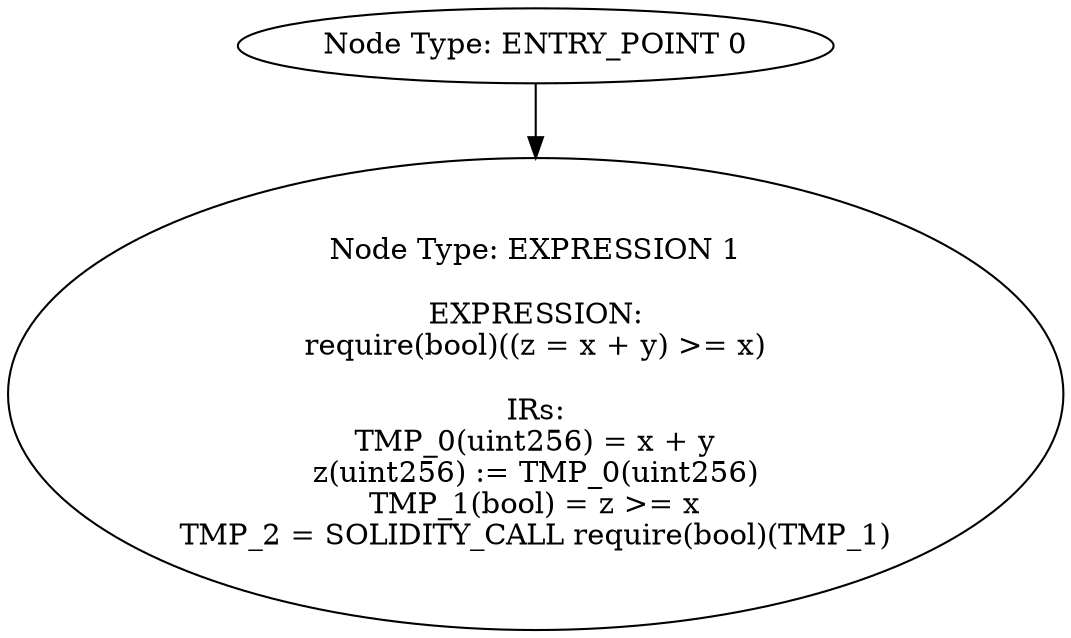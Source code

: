 digraph{
0[label="Node Type: ENTRY_POINT 0
"];
0->1;
1[label="Node Type: EXPRESSION 1

EXPRESSION:
require(bool)((z = x + y) >= x)

IRs:
TMP_0(uint256) = x + y
z(uint256) := TMP_0(uint256)
TMP_1(bool) = z >= x
TMP_2 = SOLIDITY_CALL require(bool)(TMP_1)"];
}
